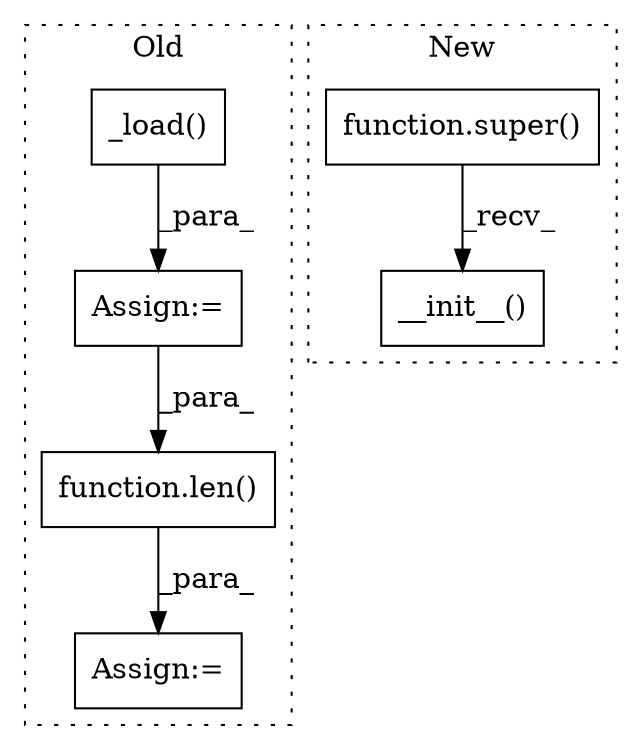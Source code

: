 digraph G {
subgraph cluster0 {
1 [label="_load()" a="75" s="328" l="12" shape="box"];
4 [label="Assign:=" a="68" s="325" l="3" shape="box"];
5 [label="function.len()" a="75" s="363,383" l="4,1" shape="box"];
6 [label="Assign:=" a="68" s="360" l="3" shape="box"];
label = "Old";
style="dotted";
}
subgraph cluster1 {
2 [label="__init__()" a="75" s="297,323" l="17,1" shape="box"];
3 [label="function.super()" a="75" s="297" l="7" shape="box"];
label = "New";
style="dotted";
}
1 -> 4 [label="_para_"];
3 -> 2 [label="_recv_"];
4 -> 5 [label="_para_"];
5 -> 6 [label="_para_"];
}